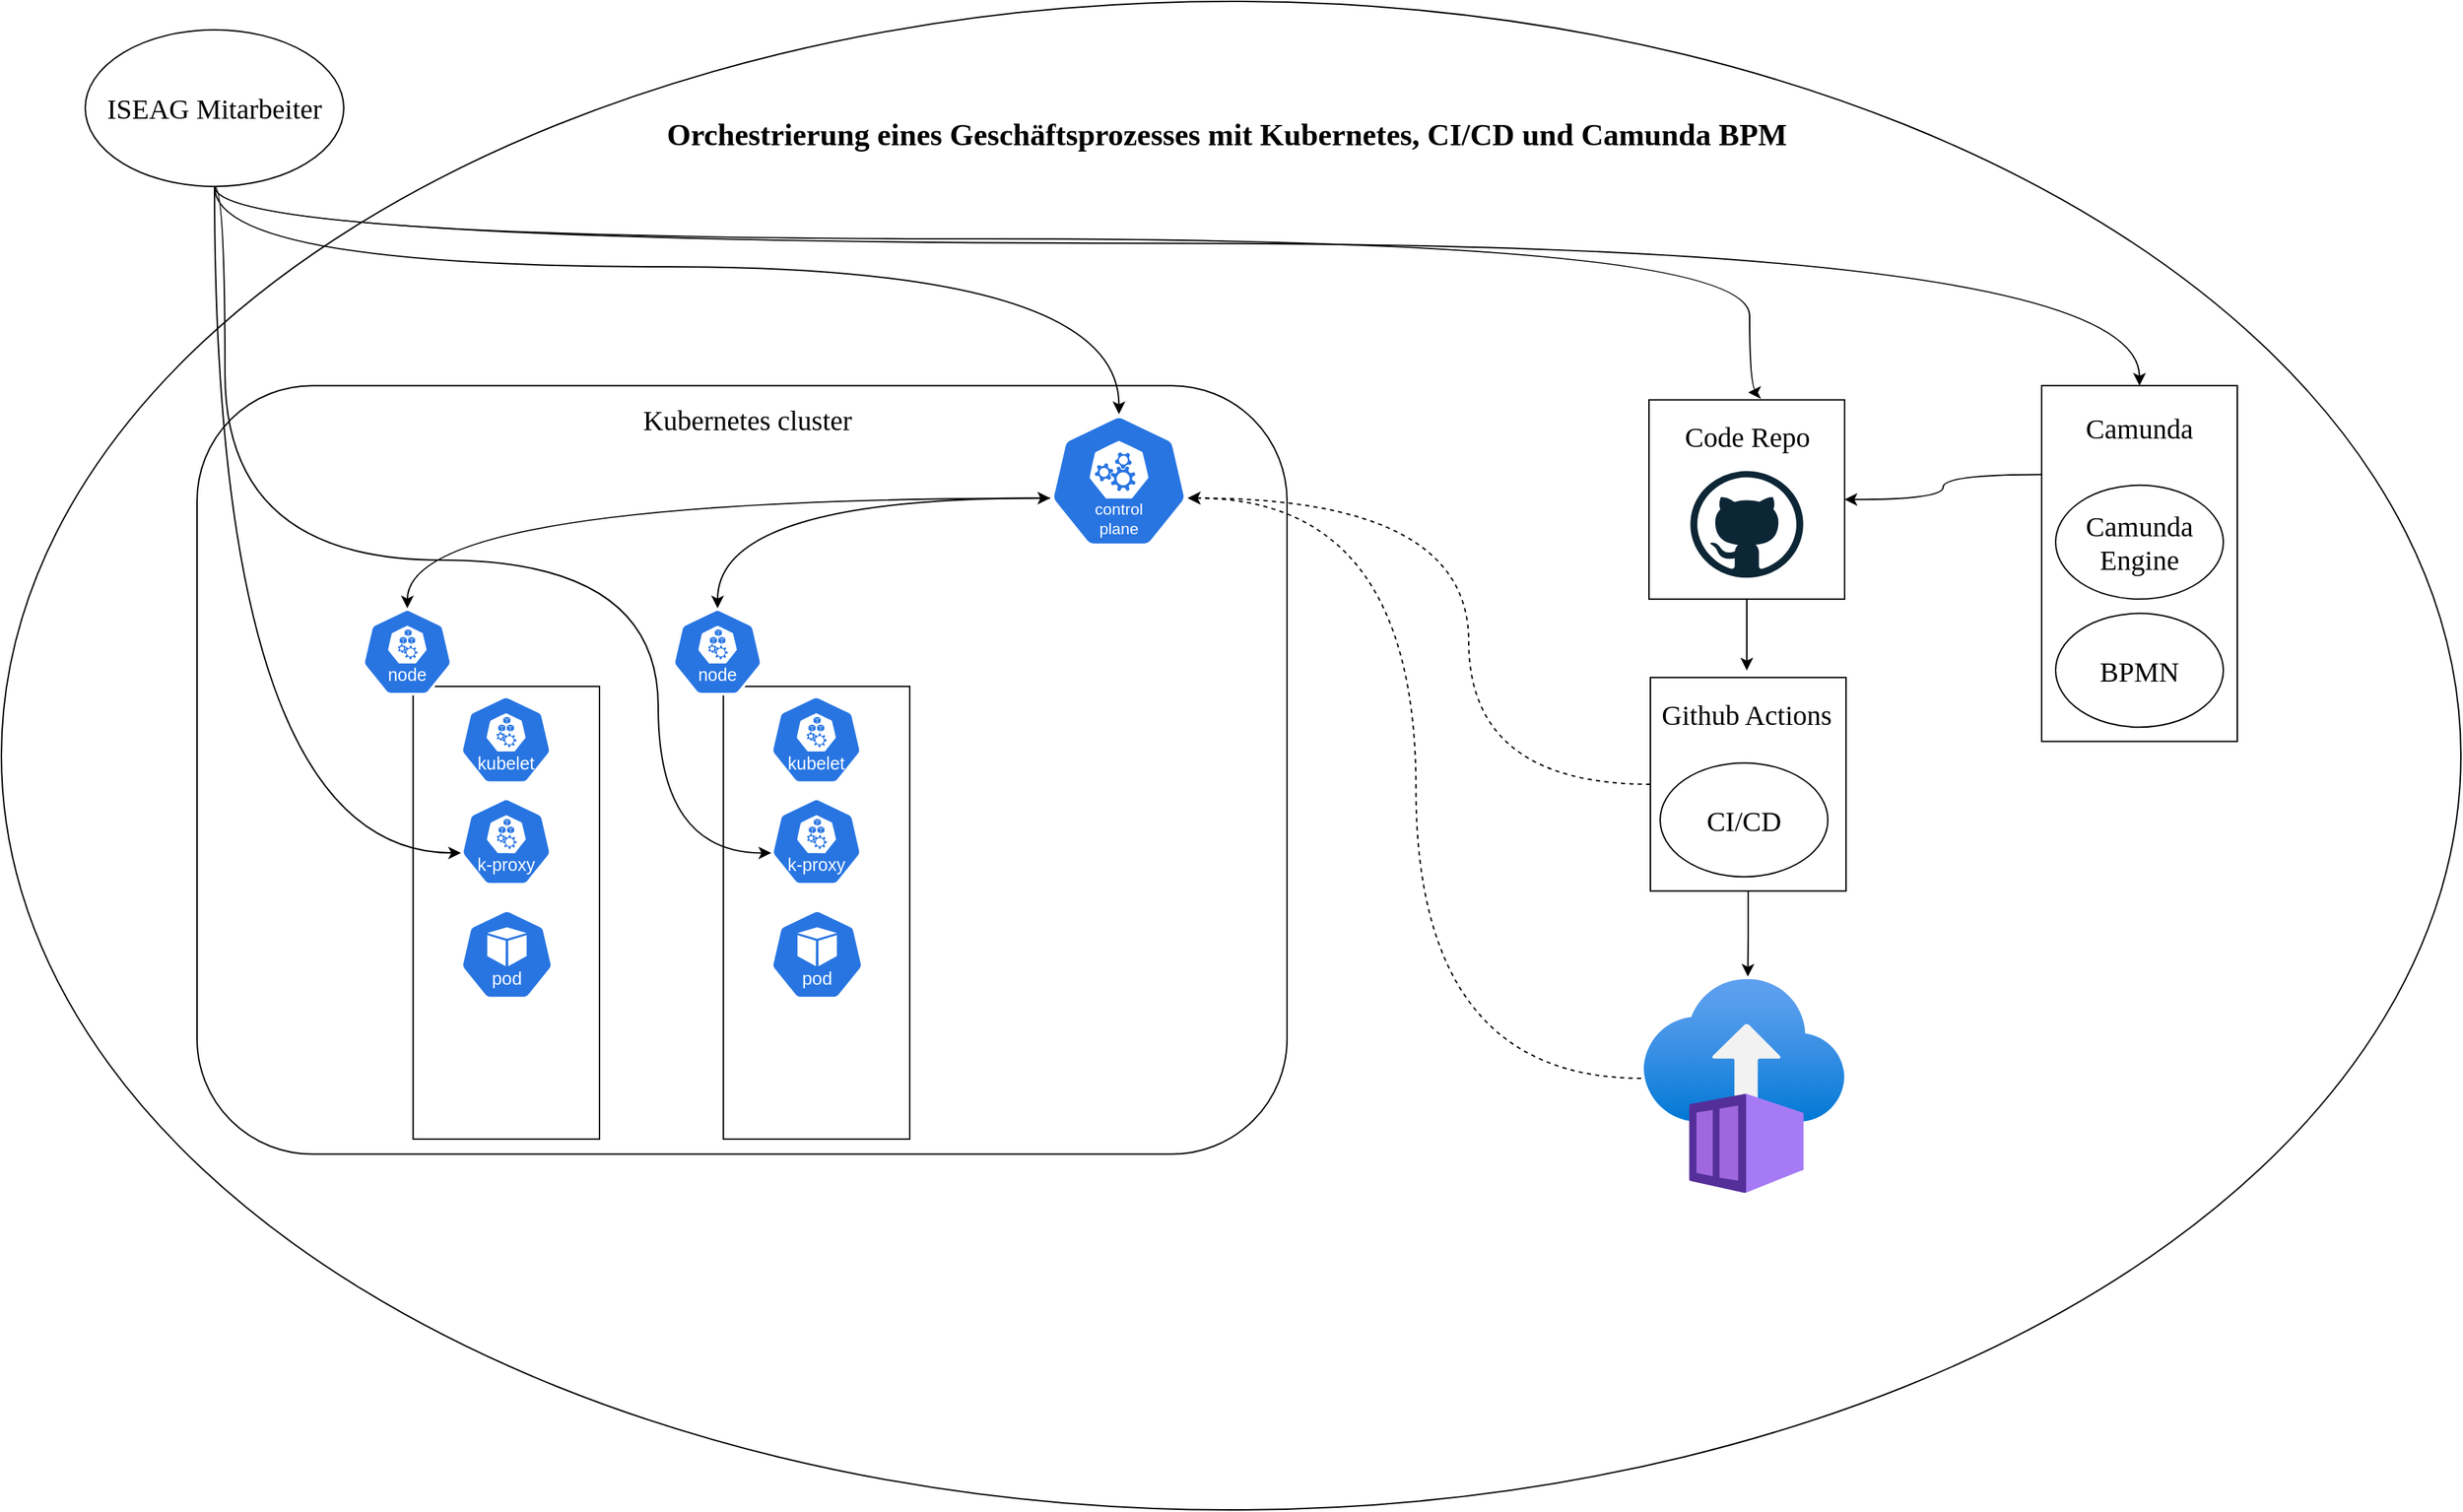 <mxfile version="24.8.4">
  <diagram name="Seite-1" id="N4aMyrLgaotTRysbbFC1">
    <mxGraphModel dx="4518" dy="2239" grid="1" gridSize="10" guides="1" tooltips="1" connect="1" arrows="1" fold="1" page="1" pageScale="1" pageWidth="827" pageHeight="1169" math="0" shadow="0">
      <root>
        <mxCell id="0" />
        <mxCell id="1" parent="0" />
        <mxCell id="6CSdbLGy7OCtgcT85QzY-30" value="" style="group;fontFamily=Comic Sans MS;" vertex="1" connectable="0" parent="1">
          <mxGeometry x="-2310" y="-420" width="1760" height="1080" as="geometry" />
        </mxCell>
        <mxCell id="6CSdbLGy7OCtgcT85QzY-1" value="" style="ellipse;whiteSpace=wrap;html=1;movable=1;resizable=1;rotatable=1;deletable=1;editable=1;locked=0;connectable=1;fontFamily=Comic Sans MS;" vertex="1" parent="6CSdbLGy7OCtgcT85QzY-30">
          <mxGeometry width="1760" height="1080.0" as="geometry" />
        </mxCell>
        <mxCell id="6CSdbLGy7OCtgcT85QzY-2" value="&lt;font style=&quot;font-size: 22px;&quot;&gt;&lt;b&gt;&lt;br&gt;&lt;/b&gt;&lt;/font&gt;&lt;div style=&quot;line-height: 19px; white-space: pre; font-size: 22px;&quot;&gt;&lt;div&gt;&lt;font style=&quot;font-size: 22px;&quot;&gt;&lt;b&gt;Orchestrierung eines Geschäftsprozesses mit Kubernetes, CI/CD und Camunda BPM&lt;/b&gt;&lt;/font&gt;&lt;/div&gt;&lt;/div&gt;&lt;font style=&quot;font-size: 22px;&quot;&gt;&lt;br&gt;&lt;/font&gt;" style="text;html=1;align=center;verticalAlign=middle;whiteSpace=wrap;rounded=0;movable=1;resizable=1;rotatable=1;deletable=1;editable=1;locked=0;connectable=1;fontFamily=Comic Sans MS;" vertex="1" parent="6CSdbLGy7OCtgcT85QzY-30">
          <mxGeometry x="847" y="79.226" width="60" height="30.566" as="geometry" />
        </mxCell>
        <mxCell id="6CSdbLGy7OCtgcT85QzY-82" style="edgeStyle=orthogonalEdgeStyle;rounded=0;orthogonalLoop=1;jettySize=auto;html=1;exitX=0.5;exitY=1;exitDx=0;exitDy=0;entryX=0.5;entryY=0;entryDx=0;entryDy=0;curved=1;fontFamily=Comic Sans MS;" edge="1" parent="6CSdbLGy7OCtgcT85QzY-30" source="6CSdbLGy7OCtgcT85QzY-10" target="6CSdbLGy7OCtgcT85QzY-59">
          <mxGeometry relative="1" as="geometry">
            <Array as="points">
              <mxPoint x="153" y="173.208" />
              <mxPoint x="1530" y="173.208" />
            </Array>
          </mxGeometry>
        </mxCell>
        <mxCell id="6CSdbLGy7OCtgcT85QzY-107" style="edgeStyle=orthogonalEdgeStyle;rounded=0;orthogonalLoop=1;jettySize=auto;html=1;exitX=0.5;exitY=1;exitDx=0;exitDy=0;curved=1;" edge="1" parent="6CSdbLGy7OCtgcT85QzY-30" source="6CSdbLGy7OCtgcT85QzY-10">
          <mxGeometry relative="1" as="geometry">
            <mxPoint x="1250" y="280" as="targetPoint" />
            <Array as="points">
              <mxPoint x="153" y="170" />
              <mxPoint x="1251" y="170" />
              <mxPoint x="1251" y="280" />
            </Array>
          </mxGeometry>
        </mxCell>
        <mxCell id="6CSdbLGy7OCtgcT85QzY-10" value="&lt;font style=&quot;font-size: 20px;&quot;&gt;ISEAG Mitarbeiter&lt;/font&gt;" style="ellipse;whiteSpace=wrap;html=1;fontFamily=Comic Sans MS;" vertex="1" parent="6CSdbLGy7OCtgcT85QzY-30">
          <mxGeometry x="60" y="20.377" width="185" height="112.075" as="geometry" />
        </mxCell>
        <mxCell id="6CSdbLGy7OCtgcT85QzY-31" value="" style="group;fontFamily=Comic Sans MS;" vertex="1" connectable="0" parent="6CSdbLGy7OCtgcT85QzY-30">
          <mxGeometry x="140" y="244.528" width="780" height="580.755" as="geometry" />
        </mxCell>
        <mxCell id="6CSdbLGy7OCtgcT85QzY-5" value="" style="rounded=1;whiteSpace=wrap;html=1;movable=1;resizable=1;rotatable=1;deletable=1;editable=1;locked=0;connectable=1;fontFamily=Comic Sans MS;" vertex="1" parent="6CSdbLGy7OCtgcT85QzY-31">
          <mxGeometry y="30.566" width="780.0" height="550.189" as="geometry" />
        </mxCell>
        <mxCell id="6CSdbLGy7OCtgcT85QzY-21" value="" style="aspect=fixed;sketch=0;html=1;dashed=0;whitespace=wrap;verticalLabelPosition=bottom;verticalAlign=top;fillColor=#2875E2;strokeColor=#ffffff;points=[[0.005,0.63,0],[0.1,0.2,0],[0.9,0.2,0],[0.5,0,0],[0.995,0.63,0],[0.72,0.99,0],[0.5,1,0],[0.28,0.99,0]];shape=mxgraph.kubernetes.icon2;kubernetesLabel=1;prIcon=control_plane;fontFamily=Comic Sans MS;" vertex="1" parent="6CSdbLGy7OCtgcT85QzY-31">
          <mxGeometry x="610" y="50.943" width="99.47" height="95.491" as="geometry" />
        </mxCell>
        <mxCell id="6CSdbLGy7OCtgcT85QzY-6" value="&lt;font style=&quot;font-size: 20px;&quot;&gt;Kubernetes cluster&lt;/font&gt;&lt;div style=&quot;font-size: 20px;&quot;&gt;&lt;br&gt;&lt;/div&gt;" style="text;html=1;align=center;verticalAlign=middle;whiteSpace=wrap;rounded=0;strokeWidth=5;movable=1;resizable=1;rotatable=1;deletable=1;editable=1;locked=0;connectable=1;fontFamily=Comic Sans MS;" vertex="1" parent="6CSdbLGy7OCtgcT85QzY-31">
          <mxGeometry x="299.0" y="50.943" width="190" height="30.566" as="geometry" />
        </mxCell>
        <mxCell id="6CSdbLGy7OCtgcT85QzY-37" value="" style="group;fontFamily=Comic Sans MS;" vertex="1" connectable="0" parent="6CSdbLGy7OCtgcT85QzY-31">
          <mxGeometry x="340" y="190" width="190" height="380" as="geometry" />
        </mxCell>
        <mxCell id="6CSdbLGy7OCtgcT85QzY-38" value="" style="rounded=0;whiteSpace=wrap;html=1;fontFamily=Comic Sans MS;" vertex="1" parent="6CSdbLGy7OCtgcT85QzY-37">
          <mxGeometry x="36.64" y="55.88" width="133.36" height="324.12" as="geometry" />
        </mxCell>
        <mxCell id="6CSdbLGy7OCtgcT85QzY-39" value="" style="aspect=fixed;sketch=0;html=1;dashed=0;whitespace=wrap;verticalLabelPosition=bottom;verticalAlign=top;fillColor=#2875E2;strokeColor=#ffffff;points=[[0.005,0.63,0],[0.1,0.2,0],[0.9,0.2,0],[0.5,0,0],[0.995,0.63,0],[0.72,0.99,0],[0.5,1,0],[0.28,0.99,0]];shape=mxgraph.kubernetes.icon2;kubernetesLabel=1;prIcon=kubelet;fontFamily=Comic Sans MS;" vertex="1" parent="6CSdbLGy7OCtgcT85QzY-37">
          <mxGeometry x="70.133" y="62.396" width="65.997" height="63.351" as="geometry" />
        </mxCell>
        <mxCell id="6CSdbLGy7OCtgcT85QzY-40" value="" style="aspect=fixed;sketch=0;html=1;dashed=0;whitespace=wrap;verticalLabelPosition=bottom;verticalAlign=top;fillColor=#2875E2;strokeColor=#ffffff;points=[[0.005,0.63,0],[0.1,0.2,0],[0.9,0.2,0],[0.5,0,0],[0.995,0.63,0],[0.72,0.99,0],[0.5,1,0],[0.28,0.99,0]];shape=mxgraph.kubernetes.icon2;kubernetesLabel=1;prIcon=k_proxy;fontFamily=Comic Sans MS;" vertex="1" parent="6CSdbLGy7OCtgcT85QzY-37">
          <mxGeometry x="70.514" y="135.469" width="65.619" height="63" as="geometry" />
        </mxCell>
        <mxCell id="6CSdbLGy7OCtgcT85QzY-41" value="" style="aspect=fixed;sketch=0;html=1;dashed=0;whitespace=wrap;verticalLabelPosition=bottom;verticalAlign=top;fillColor=#2875E2;strokeColor=#ffffff;points=[[0.005,0.63,0],[0.1,0.2,0],[0.9,0.2,0],[0.5,0,0],[0.995,0.63,0],[0.72,0.99,0],[0.5,1,0],[0.28,0.99,0]];shape=mxgraph.kubernetes.icon2;kubernetesLabel=1;prIcon=node;fontFamily=Comic Sans MS;" vertex="1" parent="6CSdbLGy7OCtgcT85QzY-37">
          <mxGeometry width="64.989" height="62.392" as="geometry" />
        </mxCell>
        <mxCell id="6CSdbLGy7OCtgcT85QzY-42" value="" style="aspect=fixed;sketch=0;html=1;dashed=0;whitespace=wrap;verticalLabelPosition=bottom;verticalAlign=top;fillColor=#2875E2;strokeColor=#ffffff;points=[[0.005,0.63,0],[0.1,0.2,0],[0.9,0.2,0],[0.5,0,0],[0.995,0.63,0],[0.72,0.99,0],[0.5,1,0],[0.28,0.99,0]];shape=mxgraph.kubernetes.icon2;kubernetesLabel=1;prIcon=pod;fontFamily=Comic Sans MS;" vertex="1" parent="6CSdbLGy7OCtgcT85QzY-37">
          <mxGeometry x="70.14" y="215.47" width="67.24" height="64.53" as="geometry" />
        </mxCell>
        <mxCell id="6CSdbLGy7OCtgcT85QzY-43" value="" style="shape=image;html=1;verticalAlign=top;verticalLabelPosition=bottom;labelBackgroundColor=#ffffff;imageAspect=0;aspect=fixed;image=https://cdn1.iconfinder.com/data/icons/unicons-line-vol-3/24/docker-128.png;fontFamily=Comic Sans MS;" vertex="1" parent="6CSdbLGy7OCtgcT85QzY-37">
          <mxGeometry x="72.01" y="294.878" width="72" height="72" as="geometry" />
        </mxCell>
        <mxCell id="6CSdbLGy7OCtgcT85QzY-56" style="edgeStyle=orthogonalEdgeStyle;rounded=0;orthogonalLoop=1;jettySize=auto;html=1;exitX=0.5;exitY=0;exitDx=0;exitDy=0;exitPerimeter=0;entryX=0.005;entryY=0.63;entryDx=0;entryDy=0;entryPerimeter=0;curved=1;startArrow=classic;startFill=1;fontFamily=Comic Sans MS;" edge="1" parent="6CSdbLGy7OCtgcT85QzY-31" source="6CSdbLGy7OCtgcT85QzY-41" target="6CSdbLGy7OCtgcT85QzY-21">
          <mxGeometry relative="1" as="geometry" />
        </mxCell>
        <mxCell id="6CSdbLGy7OCtgcT85QzY-76" style="edgeStyle=orthogonalEdgeStyle;rounded=0;orthogonalLoop=1;jettySize=auto;html=1;exitX=0;exitY=0.25;exitDx=0;exitDy=0;entryX=1;entryY=0.5;entryDx=0;entryDy=0;curved=1;fontFamily=Comic Sans MS;" edge="1" parent="6CSdbLGy7OCtgcT85QzY-30" source="6CSdbLGy7OCtgcT85QzY-59" target="6CSdbLGy7OCtgcT85QzY-63">
          <mxGeometry relative="1" as="geometry" />
        </mxCell>
        <mxCell id="6CSdbLGy7OCtgcT85QzY-73" value="" style="group;fontFamily=Comic Sans MS;" vertex="1" connectable="0" parent="6CSdbLGy7OCtgcT85QzY-30">
          <mxGeometry x="1174" y="473.868" width="150" height="163.019" as="geometry" />
        </mxCell>
        <mxCell id="6CSdbLGy7OCtgcT85QzY-71" value="&lt;div&gt;&lt;br&gt;&lt;/div&gt;" style="rounded=0;whiteSpace=wrap;html=1;fontFamily=Comic Sans MS;" vertex="1" parent="6CSdbLGy7OCtgcT85QzY-73">
          <mxGeometry x="6" y="10.189" width="140" height="152.83" as="geometry" />
        </mxCell>
        <mxCell id="6CSdbLGy7OCtgcT85QzY-70" value="&lt;font style=&quot;font-size: 20px;&quot;&gt;CI/CD&lt;/font&gt;" style="ellipse;whiteSpace=wrap;html=1;fontFamily=Comic Sans MS;" vertex="1" parent="6CSdbLGy7OCtgcT85QzY-73">
          <mxGeometry x="13" y="71.321" width="120" height="81.509" as="geometry" />
        </mxCell>
        <mxCell id="6CSdbLGy7OCtgcT85QzY-72" value="&lt;font style=&quot;font-size: 20px;&quot;&gt;Github Actions&lt;/font&gt;" style="text;html=1;align=center;verticalAlign=middle;whiteSpace=wrap;rounded=0;fontFamily=Comic Sans MS;" vertex="1" parent="6CSdbLGy7OCtgcT85QzY-73">
          <mxGeometry width="150" height="71.321" as="geometry" />
        </mxCell>
        <mxCell id="6CSdbLGy7OCtgcT85QzY-74" value="" style="group;fontFamily=Comic Sans MS;" vertex="1" connectable="0" parent="6CSdbLGy7OCtgcT85QzY-30">
          <mxGeometry x="1179" y="285.28" width="140" height="142.64" as="geometry" />
        </mxCell>
        <mxCell id="6CSdbLGy7OCtgcT85QzY-63" value="&lt;div&gt;&lt;br&gt;&lt;/div&gt;" style="rounded=0;whiteSpace=wrap;html=1;fontFamily=Comic Sans MS;" vertex="1" parent="6CSdbLGy7OCtgcT85QzY-74">
          <mxGeometry width="140" height="142.64" as="geometry" />
        </mxCell>
        <mxCell id="6CSdbLGy7OCtgcT85QzY-64" value="" style="dashed=0;outlineConnect=0;html=1;align=center;labelPosition=center;verticalLabelPosition=bottom;verticalAlign=top;shape=mxgraph.weblogos.github;fontFamily=Comic Sans MS;" vertex="1" parent="6CSdbLGy7OCtgcT85QzY-74">
          <mxGeometry x="29.615" y="50.943" width="80.769" height="76.414" as="geometry" />
        </mxCell>
        <mxCell id="6CSdbLGy7OCtgcT85QzY-66" value="&lt;font style=&quot;font-size: 20px;&quot;&gt;Code Repo&lt;/font&gt;" style="text;html=1;align=center;verticalAlign=middle;whiteSpace=wrap;rounded=0;fontFamily=Comic Sans MS;" vertex="1" parent="6CSdbLGy7OCtgcT85QzY-74">
          <mxGeometry x="8.615" y="10.189" width="122.769" height="30.566" as="geometry" />
        </mxCell>
        <mxCell id="6CSdbLGy7OCtgcT85QzY-79" value="" style="group;fontFamily=Comic Sans MS;" vertex="1" connectable="0" parent="6CSdbLGy7OCtgcT85QzY-30">
          <mxGeometry x="1460" y="275.094" width="140" height="254.717" as="geometry" />
        </mxCell>
        <mxCell id="6CSdbLGy7OCtgcT85QzY-59" value="" style="rounded=0;whiteSpace=wrap;html=1;fontFamily=Comic Sans MS;" vertex="1" parent="6CSdbLGy7OCtgcT85QzY-79">
          <mxGeometry width="140" height="254.717" as="geometry" />
        </mxCell>
        <mxCell id="6CSdbLGy7OCtgcT85QzY-83" value="&lt;font style=&quot;font-size: 20px;&quot;&gt;Camunda&lt;/font&gt;" style="text;html=1;align=center;verticalAlign=middle;whiteSpace=wrap;rounded=0;fontFamily=Comic Sans MS;" vertex="1" parent="6CSdbLGy7OCtgcT85QzY-79">
          <mxGeometry x="40" y="12.129" width="60" height="36.388" as="geometry" />
        </mxCell>
        <mxCell id="6CSdbLGy7OCtgcT85QzY-84" value="&lt;font style=&quot;font-size: 20px;&quot;&gt;Camunda Engine&lt;/font&gt;" style="ellipse;whiteSpace=wrap;html=1;fontFamily=Comic Sans MS;" vertex="1" parent="6CSdbLGy7OCtgcT85QzY-79">
          <mxGeometry x="10" y="71.321" width="120" height="81.509" as="geometry" />
        </mxCell>
        <mxCell id="6CSdbLGy7OCtgcT85QzY-85" value="&lt;font style=&quot;font-size: 20px;&quot;&gt;BPMN&lt;/font&gt;" style="ellipse;whiteSpace=wrap;html=1;fontFamily=Comic Sans MS;" vertex="1" parent="6CSdbLGy7OCtgcT85QzY-79">
          <mxGeometry x="10" y="163.019" width="120" height="81.509" as="geometry" />
        </mxCell>
        <mxCell id="6CSdbLGy7OCtgcT85QzY-80" style="edgeStyle=orthogonalEdgeStyle;rounded=0;orthogonalLoop=1;jettySize=auto;html=1;entryX=0.995;entryY=0.63;entryDx=0;entryDy=0;entryPerimeter=0;curved=1;dashed=1;fontFamily=Comic Sans MS;exitX=-0.011;exitY=0.464;exitDx=0;exitDy=0;exitPerimeter=0;" edge="1" parent="6CSdbLGy7OCtgcT85QzY-30" source="6CSdbLGy7OCtgcT85QzY-99" target="6CSdbLGy7OCtgcT85QzY-21">
          <mxGeometry relative="1" as="geometry">
            <mxPoint x="1160" y="770" as="sourcePoint" />
          </mxGeometry>
        </mxCell>
        <mxCell id="6CSdbLGy7OCtgcT85QzY-98" style="edgeStyle=orthogonalEdgeStyle;rounded=0;orthogonalLoop=1;jettySize=auto;html=1;exitX=0.5;exitY=1;exitDx=0;exitDy=0;entryX=0.5;entryY=0;entryDx=0;entryDy=0;entryPerimeter=0;curved=1;" edge="1" parent="6CSdbLGy7OCtgcT85QzY-30" source="6CSdbLGy7OCtgcT85QzY-10" target="6CSdbLGy7OCtgcT85QzY-21">
          <mxGeometry relative="1" as="geometry">
            <Array as="points">
              <mxPoint x="153" y="190" />
              <mxPoint x="800" y="190" />
            </Array>
          </mxGeometry>
        </mxCell>
        <mxCell id="6CSdbLGy7OCtgcT85QzY-99" value="" style="image;aspect=fixed;html=1;points=[];align=center;fontSize=12;image=img/lib/azure2/compute/Container_Instances.svg;" vertex="1" parent="6CSdbLGy7OCtgcT85QzY-30">
          <mxGeometry x="1175" y="700" width="144" height="153" as="geometry" />
        </mxCell>
        <mxCell id="6CSdbLGy7OCtgcT85QzY-102" style="edgeStyle=orthogonalEdgeStyle;rounded=0;orthogonalLoop=1;jettySize=auto;html=1;exitX=0.5;exitY=1;exitDx=0;exitDy=0;entryX=0.519;entryY=-0.012;entryDx=0;entryDy=0;entryPerimeter=0;" edge="1" parent="6CSdbLGy7OCtgcT85QzY-30" source="6CSdbLGy7OCtgcT85QzY-71" target="6CSdbLGy7OCtgcT85QzY-99">
          <mxGeometry relative="1" as="geometry" />
        </mxCell>
        <mxCell id="6CSdbLGy7OCtgcT85QzY-106" style="edgeStyle=orthogonalEdgeStyle;rounded=0;orthogonalLoop=1;jettySize=auto;html=1;exitX=0.5;exitY=1;exitDx=0;exitDy=0;" edge="1" parent="6CSdbLGy7OCtgcT85QzY-30" source="6CSdbLGy7OCtgcT85QzY-63">
          <mxGeometry relative="1" as="geometry">
            <mxPoint x="1249" y="479" as="targetPoint" />
          </mxGeometry>
        </mxCell>
        <mxCell id="6CSdbLGy7OCtgcT85QzY-108" style="edgeStyle=orthogonalEdgeStyle;rounded=0;orthogonalLoop=1;jettySize=auto;html=1;exitX=0;exitY=0.5;exitDx=0;exitDy=0;entryX=0.995;entryY=0.63;entryDx=0;entryDy=0;entryPerimeter=0;curved=1;dashed=1;" edge="1" parent="6CSdbLGy7OCtgcT85QzY-30" source="6CSdbLGy7OCtgcT85QzY-71" target="6CSdbLGy7OCtgcT85QzY-21">
          <mxGeometry relative="1" as="geometry">
            <Array as="points">
              <mxPoint x="1050" y="561" />
              <mxPoint x="1050" y="356" />
            </Array>
          </mxGeometry>
        </mxCell>
        <mxCell id="6CSdbLGy7OCtgcT85QzY-110" style="edgeStyle=orthogonalEdgeStyle;rounded=0;orthogonalLoop=1;jettySize=auto;html=1;exitX=0.5;exitY=1;exitDx=0;exitDy=0;entryX=0.005;entryY=0.63;entryDx=0;entryDy=0;entryPerimeter=0;curved=1;" edge="1" parent="6CSdbLGy7OCtgcT85QzY-30" source="6CSdbLGy7OCtgcT85QzY-10" target="6CSdbLGy7OCtgcT85QzY-40">
          <mxGeometry relative="1" as="geometry">
            <Array as="points">
              <mxPoint x="160" y="133" />
              <mxPoint x="160" y="400" />
              <mxPoint x="470" y="400" />
              <mxPoint x="470" y="610" />
            </Array>
          </mxGeometry>
        </mxCell>
        <mxCell id="6CSdbLGy7OCtgcT85QzY-88" value="" style="group;fontFamily=Comic Sans MS;" vertex="1" connectable="0" parent="1">
          <mxGeometry x="-2052" y="14.528" width="190" height="380" as="geometry" />
        </mxCell>
        <mxCell id="6CSdbLGy7OCtgcT85QzY-89" value="" style="rounded=0;whiteSpace=wrap;html=1;fontFamily=Comic Sans MS;" vertex="1" parent="6CSdbLGy7OCtgcT85QzY-88">
          <mxGeometry x="36.64" y="55.88" width="133.36" height="324.12" as="geometry" />
        </mxCell>
        <mxCell id="6CSdbLGy7OCtgcT85QzY-90" value="" style="aspect=fixed;sketch=0;html=1;dashed=0;whitespace=wrap;verticalLabelPosition=bottom;verticalAlign=top;fillColor=#2875E2;strokeColor=#ffffff;points=[[0.005,0.63,0],[0.1,0.2,0],[0.9,0.2,0],[0.5,0,0],[0.995,0.63,0],[0.72,0.99,0],[0.5,1,0],[0.28,0.99,0]];shape=mxgraph.kubernetes.icon2;kubernetesLabel=1;prIcon=kubelet;fontFamily=Comic Sans MS;" vertex="1" parent="6CSdbLGy7OCtgcT85QzY-88">
          <mxGeometry x="70.133" y="62.396" width="65.997" height="63.351" as="geometry" />
        </mxCell>
        <mxCell id="6CSdbLGy7OCtgcT85QzY-91" value="" style="aspect=fixed;sketch=0;html=1;dashed=0;whitespace=wrap;verticalLabelPosition=bottom;verticalAlign=top;fillColor=#2875E2;strokeColor=#ffffff;points=[[0.005,0.63,0],[0.1,0.2,0],[0.9,0.2,0],[0.5,0,0],[0.995,0.63,0],[0.72,0.99,0],[0.5,1,0],[0.28,0.99,0]];shape=mxgraph.kubernetes.icon2;kubernetesLabel=1;prIcon=k_proxy;fontFamily=Comic Sans MS;" vertex="1" parent="6CSdbLGy7OCtgcT85QzY-88">
          <mxGeometry x="70.514" y="135.469" width="65.619" height="63" as="geometry" />
        </mxCell>
        <mxCell id="6CSdbLGy7OCtgcT85QzY-92" value="" style="aspect=fixed;sketch=0;html=1;dashed=0;whitespace=wrap;verticalLabelPosition=bottom;verticalAlign=top;fillColor=#2875E2;strokeColor=#ffffff;points=[[0.005,0.63,0],[0.1,0.2,0],[0.9,0.2,0],[0.5,0,0],[0.995,0.63,0],[0.72,0.99,0],[0.5,1,0],[0.28,0.99,0]];shape=mxgraph.kubernetes.icon2;kubernetesLabel=1;prIcon=node;fontFamily=Comic Sans MS;" vertex="1" parent="6CSdbLGy7OCtgcT85QzY-88">
          <mxGeometry width="64.989" height="62.392" as="geometry" />
        </mxCell>
        <mxCell id="6CSdbLGy7OCtgcT85QzY-93" value="" style="aspect=fixed;sketch=0;html=1;dashed=0;whitespace=wrap;verticalLabelPosition=bottom;verticalAlign=top;fillColor=#2875E2;strokeColor=#ffffff;points=[[0.005,0.63,0],[0.1,0.2,0],[0.9,0.2,0],[0.5,0,0],[0.995,0.63,0],[0.72,0.99,0],[0.5,1,0],[0.28,0.99,0]];shape=mxgraph.kubernetes.icon2;kubernetesLabel=1;prIcon=pod;fontFamily=Comic Sans MS;" vertex="1" parent="6CSdbLGy7OCtgcT85QzY-88">
          <mxGeometry x="70.14" y="215.47" width="67.24" height="64.53" as="geometry" />
        </mxCell>
        <mxCell id="6CSdbLGy7OCtgcT85QzY-94" value="" style="shape=image;html=1;verticalAlign=top;verticalLabelPosition=bottom;labelBackgroundColor=#ffffff;imageAspect=0;aspect=fixed;image=https://cdn1.iconfinder.com/data/icons/unicons-line-vol-3/24/docker-128.png;fontFamily=Comic Sans MS;" vertex="1" parent="6CSdbLGy7OCtgcT85QzY-88">
          <mxGeometry x="72.01" y="294.878" width="72" height="72" as="geometry" />
        </mxCell>
        <mxCell id="6CSdbLGy7OCtgcT85QzY-95" style="edgeStyle=orthogonalEdgeStyle;rounded=0;orthogonalLoop=1;jettySize=auto;html=1;exitX=0.005;exitY=0.63;exitDx=0;exitDy=0;exitPerimeter=0;entryX=0.5;entryY=0;entryDx=0;entryDy=0;entryPerimeter=0;curved=1;" edge="1" parent="1" source="6CSdbLGy7OCtgcT85QzY-21" target="6CSdbLGy7OCtgcT85QzY-92">
          <mxGeometry relative="1" as="geometry" />
        </mxCell>
        <object label="" id="6CSdbLGy7OCtgcT85QzY-109">
          <mxCell style="edgeStyle=orthogonalEdgeStyle;rounded=0;orthogonalLoop=1;jettySize=auto;html=1;exitX=0.5;exitY=1;exitDx=0;exitDy=0;entryX=0.005;entryY=0.63;entryDx=0;entryDy=0;entryPerimeter=0;curved=1;" edge="1" parent="1" source="6CSdbLGy7OCtgcT85QzY-10" target="6CSdbLGy7OCtgcT85QzY-91">
            <mxGeometry relative="1" as="geometry" />
          </mxCell>
        </object>
      </root>
    </mxGraphModel>
  </diagram>
</mxfile>
